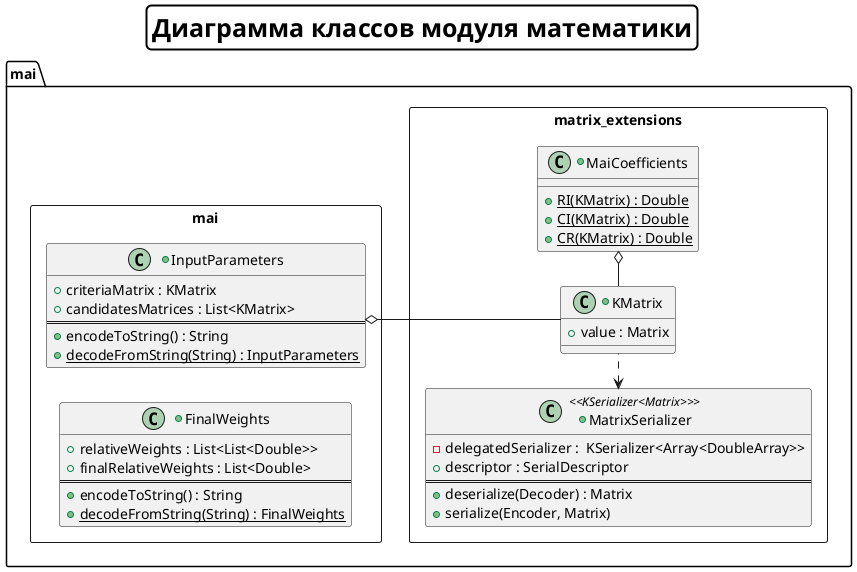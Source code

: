 @startuml

left to right direction
skinparam linetype ortho
skinparam titleBorderRoundCorner 10
skinparam titleBorderThickness 2
skinparam titleBorderColor black
skinparam titleFontSize 25

title Диаграмма классов модуля математики

/' Object '/
package mai {
    rectangle mai {
        +class FinalWeights {
            +relativeWeights : List<List<Double>>
            +finalRelativeWeights : List<Double>
            ==
            +encodeToString() : String
            {static} +decodeFromString(String) : FinalWeights
        }

        +class InputParameters {
            +criteriaMatrix : KMatrix
            +candidatesMatrices : List<KMatrix>
            ==
            +encodeToString() : String
            {static} +decodeFromString(String) : InputParameters
        }
    }

    rectangle matrix_extensions {
        +class KMatrix {
            +value : Matrix
        }

        +class MatrixSerializer <<KSerializer<Matrix>>> {
            -delegatedSerializer :  KSerializer<Array<DoubleArray>>
            +descriptor : SerialDescriptor
            ==
            +deserialize(Decoder) : Matrix
            +serialize(Encoder, Matrix)
        }

        +class MaiCoefficients {
            {static} +RI(KMatrix) : Double
            {static} +CI(KMatrix) : Double
            {static} +CR(KMatrix) : Double
        }
    }
}

/' Relation '/
MatrixSerializer <..r KMatrix
KMatrix --ro MaiCoefficients
KMatrix --uo InputParameters

@enduml